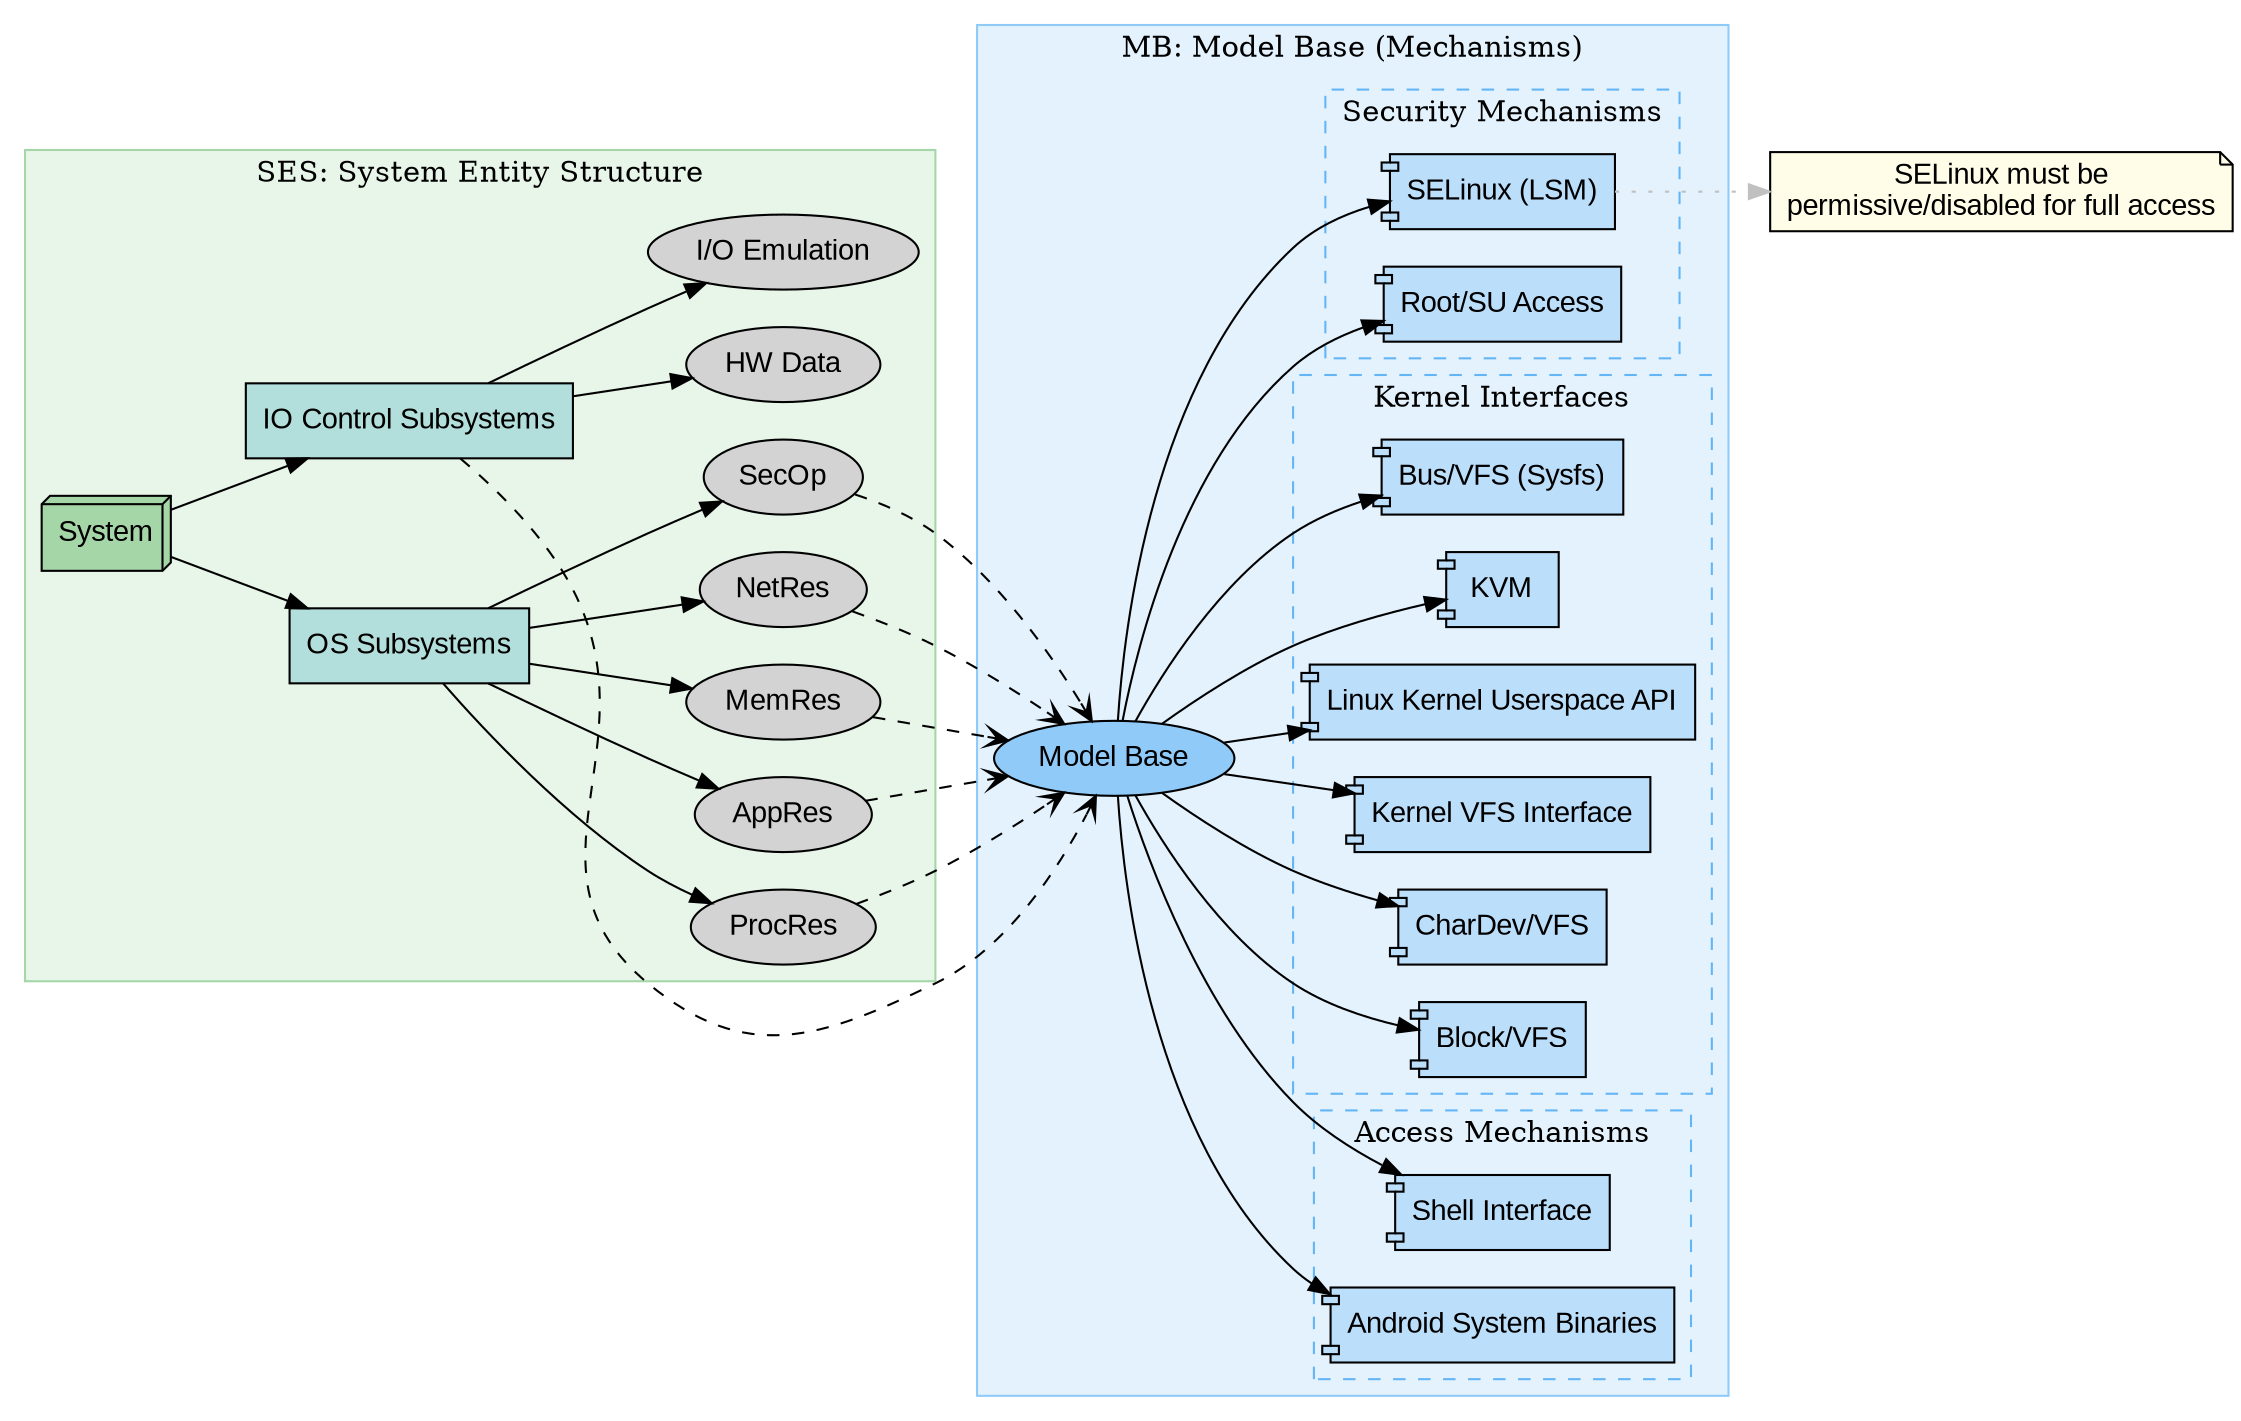 digraph SES_MB_SolutionDesign {
    rankdir=LR;
    node [fontname="Arial", style=filled];

    // SES (System Entity Structure)
    subgraph cluster_ses {
        label="SES: System Entity Structure";
        style=filled; color="#a5d6a7"; fillcolor="#e8f5e9";
        SES [label="System", shape=box3d, fillcolor="#a5d6a7"];
        OS [label="OS Subsystems", shape=box, fillcolor="#b2dfdb"];
        IOControl [label="IO Control Subsystems", shape=box, fillcolor="#b2dfdb"];
        SES -> OS;
        SES -> IOControl;
        ProcRes [label="ProcRes"]; AppRes [label="AppRes"];
        MemRes [label="MemRes"]; NetRes [label="NetRes"]; SecOp [label="SecOp"];
        OS -> ProcRes; OS -> AppRes; OS -> MemRes; OS -> NetRes; OS -> SecOp;
        HWData [label="HW Data"]; IOEmu [label="I/O Emulation"];
        IOControl -> HWData; IOControl -> IOEmu;
    }

    // MB (Model Base)
    subgraph cluster_mb {
        label="MB: Model Base (Mechanisms)";
        style=filled; color="#90caf9"; fillcolor="#e3f2fd";
        MB [label="Model Base", shape=ellipse, fillcolor="#90caf9"];
        subgraph cluster_access {
            label="Access Mechanisms"; style=dashed; color="#64b5f6";
            ShellIF [label="Shell Interface", shape=component, fillcolor="#bbdefb"];
            AndroidBinaries [label="Android System Binaries", shape=component, fillcolor="#bbdefb"];
        }
        subgraph cluster_kernel {
            label="Kernel Interfaces"; style=dashed; color="#64b5f6";
            KernelAPI [label="Linux Kernel Userspace API", shape=component, fillcolor="#bbdefb"];
            VFS [label="Kernel VFS Interface", shape=component, fillcolor="#bbdefb"];
            CharDev [label="CharDev/VFS", shape=component, fillcolor="#bbdefb"];
            BlockDev [label="Block/VFS", shape=component, fillcolor="#bbdefb"];
            BusSysfs [label="Bus/VFS (Sysfs)", shape=component, fillcolor="#bbdefb"];
            KVM [label="KVM", shape=component, fillcolor="#bbdefb"];
        }
        subgraph cluster_security {
            label="Security Mechanisms"; style=dashed; color="#64b5f6";
            SELinux [label="SELinux (LSM)", shape=component, fillcolor="#bbdefb"];
            RootAccess [label="Root/SU Access", shape=component, fillcolor="#bbdefb"];
        }
        MB -> ShellIF; MB -> AndroidBinaries; MB -> KernelAPI; MB -> VFS;
        MB -> CharDev; MB -> BlockDev; MB -> BusSysfs; MB -> KVM;
        MB -> SELinux; MB -> RootAccess;
    }

    // Mapping SES to MB
    ProcRes -> MB [style=dashed, arrowhead=open];
    AppRes -> MB [style=dashed, arrowhead=open];
    MemRes -> MB [style=dashed, arrowhead=open];
    NetRes -> MB [style=dashed, arrowhead=open];
    SecOp -> MB [style=dashed, arrowhead=open];
    IOControl -> MB [style=dashed, arrowhead=open];

    // Notes
    note1 [shape=note, label="SELinux must be\npermissive/disabled for full access", fillcolor="#fffde7"];
    SELinux -> note1 [style=dotted, color="gray"];
}